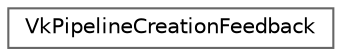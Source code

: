 digraph "类继承关系图"
{
 // LATEX_PDF_SIZE
  bgcolor="transparent";
  edge [fontname=Helvetica,fontsize=10,labelfontname=Helvetica,labelfontsize=10];
  node [fontname=Helvetica,fontsize=10,shape=box,height=0.2,width=0.4];
  rankdir="LR";
  Node0 [id="Node000000",label="VkPipelineCreationFeedback",height=0.2,width=0.4,color="grey40", fillcolor="white", style="filled",URL="$struct_vk_pipeline_creation_feedback.html",tooltip=" "];
}
